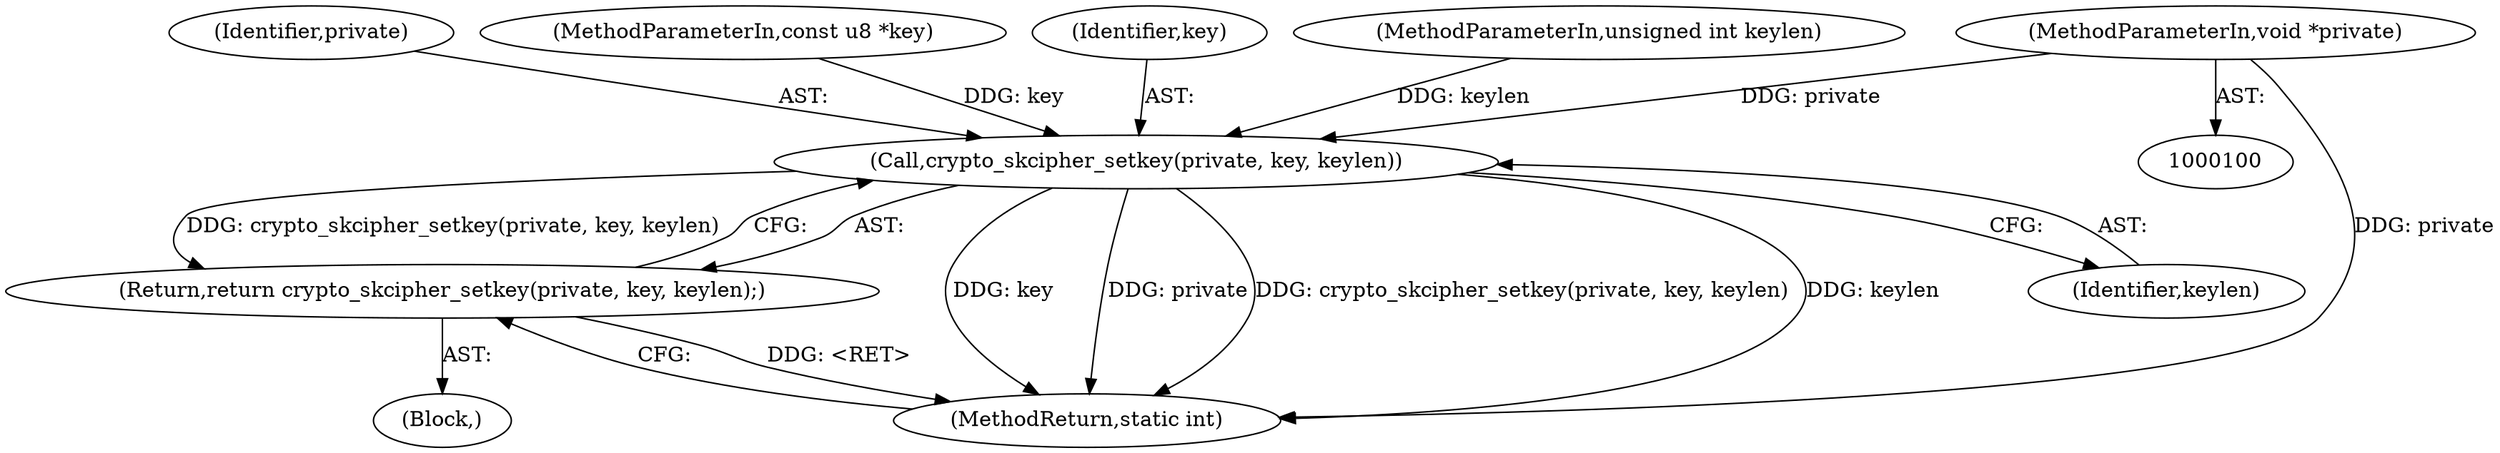 digraph "1_linux_dd504589577d8e8e70f51f997ad487a4cb6c026f_2@pointer" {
"1000101" [label="(MethodParameterIn,void *private)"];
"1000106" [label="(Call,crypto_skcipher_setkey(private, key, keylen))"];
"1000105" [label="(Return,return crypto_skcipher_setkey(private, key, keylen);)"];
"1000107" [label="(Identifier,private)"];
"1000101" [label="(MethodParameterIn,void *private)"];
"1000104" [label="(Block,)"];
"1000105" [label="(Return,return crypto_skcipher_setkey(private, key, keylen);)"];
"1000110" [label="(MethodReturn,static int)"];
"1000102" [label="(MethodParameterIn,const u8 *key)"];
"1000108" [label="(Identifier,key)"];
"1000103" [label="(MethodParameterIn,unsigned int keylen)"];
"1000109" [label="(Identifier,keylen)"];
"1000106" [label="(Call,crypto_skcipher_setkey(private, key, keylen))"];
"1000101" -> "1000100"  [label="AST: "];
"1000101" -> "1000110"  [label="DDG: private"];
"1000101" -> "1000106"  [label="DDG: private"];
"1000106" -> "1000105"  [label="AST: "];
"1000106" -> "1000109"  [label="CFG: "];
"1000107" -> "1000106"  [label="AST: "];
"1000108" -> "1000106"  [label="AST: "];
"1000109" -> "1000106"  [label="AST: "];
"1000105" -> "1000106"  [label="CFG: "];
"1000106" -> "1000110"  [label="DDG: key"];
"1000106" -> "1000110"  [label="DDG: private"];
"1000106" -> "1000110"  [label="DDG: crypto_skcipher_setkey(private, key, keylen)"];
"1000106" -> "1000110"  [label="DDG: keylen"];
"1000106" -> "1000105"  [label="DDG: crypto_skcipher_setkey(private, key, keylen)"];
"1000102" -> "1000106"  [label="DDG: key"];
"1000103" -> "1000106"  [label="DDG: keylen"];
"1000105" -> "1000104"  [label="AST: "];
"1000110" -> "1000105"  [label="CFG: "];
"1000105" -> "1000110"  [label="DDG: <RET>"];
}
